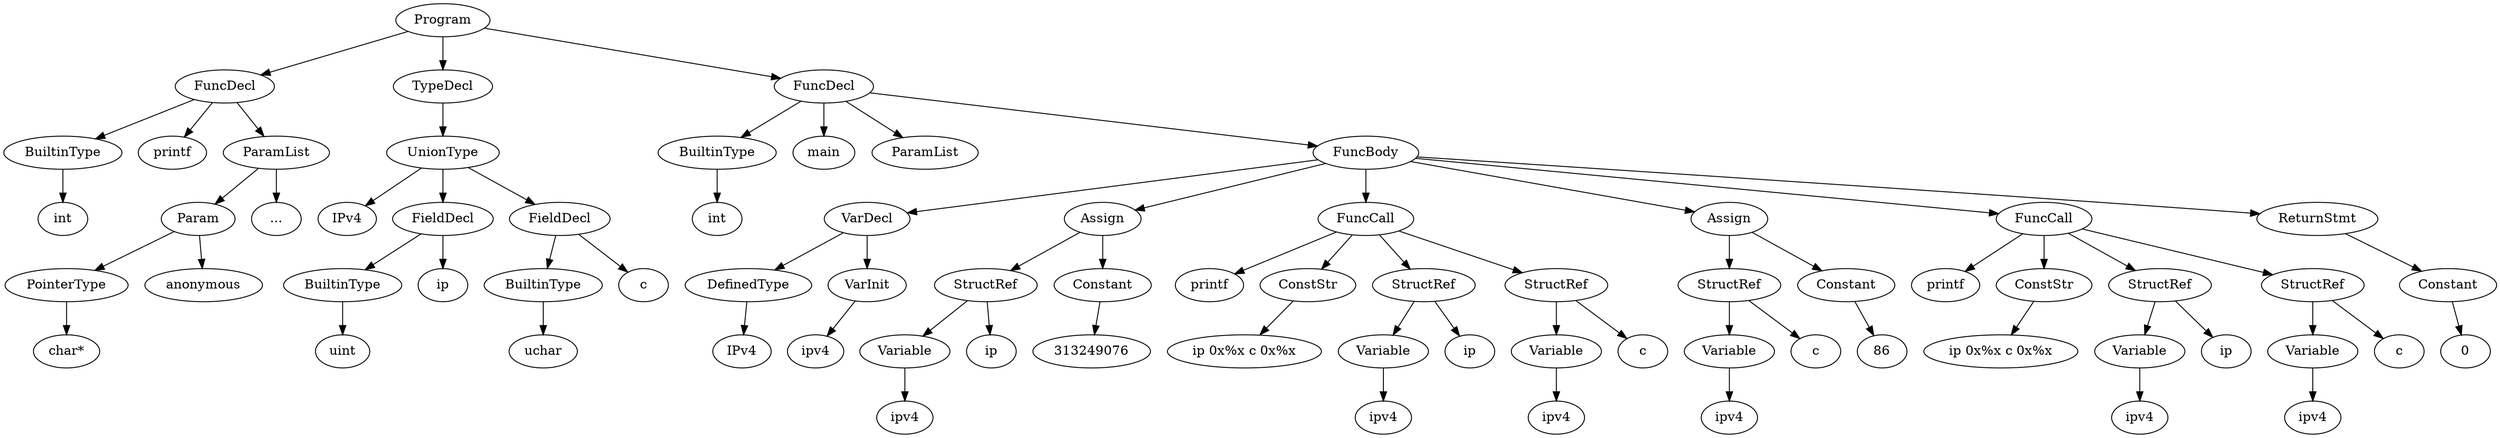 digraph {
Program [label = Program]
Program -> FuncDecl_5098657776
FuncDecl_5098657776 [label = FuncDecl]
FuncDecl_5098657776 -> BuiltinType_5098657584
BuiltinType_5098657584 [label = BuiltinType]
"int_5098657584" [label = "int"]
BuiltinType_5098657584 -> "int_5098657584"
printf_5098657776[ label = printf]
FuncDecl_5098657776 -> printf_5098657776
FuncDecl_5098657776 -> ParamList_5098657440
ParamList_5098657440 [label = ParamList]
ParamList_5098657440 -> Param_5098657392
Param_5098657392 [label = Param]
Param_5098657392 -> PointerType_5098657328
PointerType_5098657328 [label = PointerType]
"char*_5098657328" [label = "char*"]
PointerType_5098657328 -> "char*_5098657328"
anonymous_5098657392 [label = anonymous]
Param_5098657392 -> anonymous_5098657392
"..._5098657440" [label = "..."]
ParamList_5098657440 -> "..._5098657440"
Program -> TypeDecl_5098422688
TypeDecl_5098422688 [label = TypeDecl]
TypeDecl_5098422688 -> UnionType_5098658288
UnionType_5098658288 [label = UnionType]
"IPv4_5098658288" [label = "IPv4"]
UnionType_5098658288 -> "IPv4_5098658288"
UnionType_5098658288 -> FieldDecl_5098658064
FieldDecl_5098658064 [label = FieldDecl]
FieldDecl_5098658064 -> BuiltinType_5098657904
BuiltinType_5098657904 [label = BuiltinType]
"uint_5098657904" [label = "uint"]
BuiltinType_5098657904 -> "uint_5098657904"
ip_5098658064 [label = ip]
FieldDecl_5098658064 -> ip_5098658064
UnionType_5098658288 -> FieldDecl_5098658256
FieldDecl_5098658256 [label = FieldDecl]
FieldDecl_5098658256 -> BuiltinType_5098658096
BuiltinType_5098658096 [label = BuiltinType]
"uchar_5098658096" [label = "uchar"]
BuiltinType_5098658096 -> "uchar_5098658096"
c_5098658256 [label = c]
FieldDecl_5098658256 -> c_5098658256
Program -> FuncDecl_5098660688
FuncDecl_5098660688 [label = FuncDecl]
FuncDecl_5098660688 -> BuiltinType_5098658352
BuiltinType_5098658352 [label = BuiltinType]
"int_5098658352" [label = "int"]
BuiltinType_5098658352 -> "int_5098658352"
main_5098660688[ label = main]
FuncDecl_5098660688 -> main_5098660688
FuncDecl_5098660688 -> ParamList_5098658624
ParamList_5098658624 [label = ParamList]
FuncDecl_5098660688 -> FuncBody_5098422128
FuncBody_5098422128 [label = FuncBody]
FuncBody_5098422128 -> VarDecl_5098658896
VarDecl_5098658896 [label = VarDecl]
VarDecl_5098658896 -> DefinedType_5098658768
DefinedType_5098658768 [label = DefinedType]
"IPv4_5098658768" [label = "IPv4"]
DefinedType_5098658768 -> "IPv4_5098658768"
VarDecl_5098658896 -> VarInit_5098658816
VarInit_5098658816 [label = VarInit]
ipv4_5098658816 [label = ipv4]
VarInit_5098658816 -> ipv4_5098658816
FuncBody_5098422128 -> Assign_5098659136
Assign_5098659136 [label = Assign]
Assign_5098659136 -> StructRef_5098659024
StructRef_5098659024 [label = StructRef]
StructRef_5098659024 -> Variable_5098658960
Variable_5098658960 [label = Variable]
ipv4_5098658960 [label = ipv4]
Variable_5098658960 -> ipv4_5098658960
ip_5098659024[ label = ip]
StructRef_5098659024 -> ip_5098659024
Assign_5098659136 -> Constant_5098659072
Constant_5098659072 [label = Constant]
uint_5098659072 [label = "313249076"]
Constant_5098659072 -> uint_5098659072
FuncBody_5098422128 -> FuncCall_5098659680
FuncCall_5098659680 [label = FuncCall]
printf_5098659680[ label = printf]
FuncCall_5098659680 -> printf_5098659680
FuncCall_5098659680 -> ConstStr_5098659232
ConstStr_5098659232 [label = ConstStr]
str_5098659232 [label = "ip 0x%x c 0x%x"]
ConstStr_5098659232 -> str_5098659232
FuncCall_5098659680 -> StructRef_5098659456
StructRef_5098659456 [label = StructRef]
StructRef_5098659456 -> Variable_5098659392
Variable_5098659392 [label = Variable]
ipv4_5098659392 [label = ipv4]
Variable_5098659392 -> ipv4_5098659392
ip_5098659456[ label = ip]
StructRef_5098659456 -> ip_5098659456
FuncCall_5098659680 -> StructRef_5098659600
StructRef_5098659600 [label = StructRef]
StructRef_5098659600 -> Variable_5098659536
Variable_5098659536 [label = Variable]
ipv4_5098659536 [label = ipv4]
Variable_5098659536 -> ipv4_5098659536
c_5098659600[ label = c]
StructRef_5098659600 -> c_5098659600
FuncBody_5098422128 -> Assign_5098659968
Assign_5098659968 [label = Assign]
Assign_5098659968 -> StructRef_5098659856
StructRef_5098659856 [label = StructRef]
StructRef_5098659856 -> Variable_5098659792
Variable_5098659792 [label = Variable]
ipv4_5098659792 [label = ipv4]
Variable_5098659792 -> ipv4_5098659792
c_5098659856[ label = c]
StructRef_5098659856 -> c_5098659856
Assign_5098659968 -> Constant_5098659904
Constant_5098659904 [label = Constant]
uint_5098659904 [label = "86"]
Constant_5098659904 -> uint_5098659904
FuncBody_5098422128 -> FuncCall_5098660512
FuncCall_5098660512 [label = FuncCall]
printf_5098660512[ label = printf]
FuncCall_5098660512 -> printf_5098660512
FuncCall_5098660512 -> ConstStr_5098660064
ConstStr_5098660064 [label = ConstStr]
str_5098660064 [label = "ip 0x%x c 0x%x"]
ConstStr_5098660064 -> str_5098660064
FuncCall_5098660512 -> StructRef_5098660288
StructRef_5098660288 [label = StructRef]
StructRef_5098660288 -> Variable_5098660224
Variable_5098660224 [label = Variable]
ipv4_5098660224 [label = ipv4]
Variable_5098660224 -> ipv4_5098660224
ip_5098660288[ label = ip]
StructRef_5098660288 -> ip_5098660288
FuncCall_5098660512 -> StructRef_5098660432
StructRef_5098660432 [label = StructRef]
StructRef_5098660432 -> Variable_5098660368
Variable_5098660368 [label = Variable]
ipv4_5098660368 [label = ipv4]
Variable_5098660368 -> ipv4_5098660368
c_5098660432[ label = c]
StructRef_5098660432 -> c_5098660432
FuncBody_5098422128 -> ReturnStmt_5098422336
ReturnStmt_5098422336 [label = ReturnStmt]
ReturnStmt_5098422336 -> Constant_5098660624
Constant_5098660624 [label = Constant]
int_5098660624 [label = "0"]
Constant_5098660624 -> int_5098660624
}

